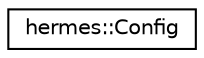 digraph "Graphical Class Hierarchy"
{
 // LATEX_PDF_SIZE
  edge [fontname="Helvetica",fontsize="10",labelfontname="Helvetica",labelfontsize="10"];
  node [fontname="Helvetica",fontsize="10",shape=record];
  rankdir="LR";
  Node0 [label="hermes::Config",height=0.2,width=0.4,color="black", fillcolor="white", style="filled",URL="$structhermes_1_1_config.html",tooltip=" "];
}
